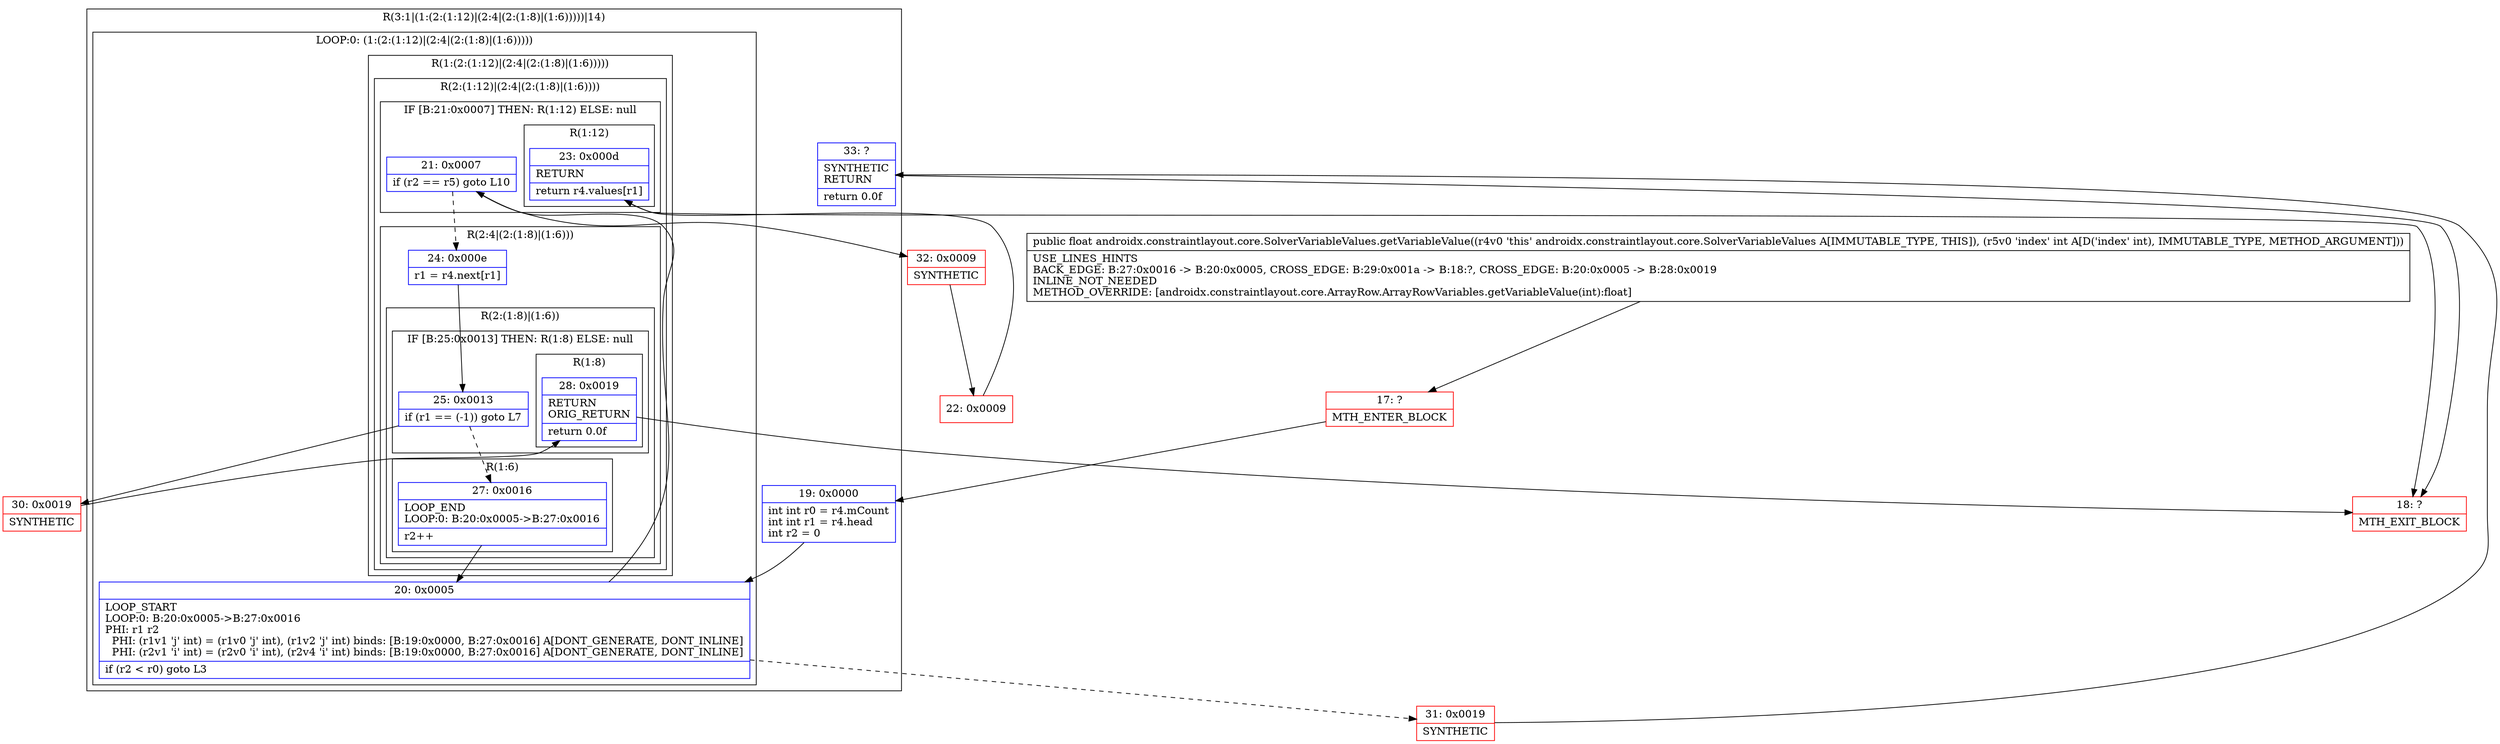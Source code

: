 digraph "CFG forandroidx.constraintlayout.core.SolverVariableValues.getVariableValue(I)F" {
subgraph cluster_Region_1542485302 {
label = "R(3:1|(1:(2:(1:12)|(2:4|(2:(1:8)|(1:6)))))|14)";
node [shape=record,color=blue];
Node_19 [shape=record,label="{19\:\ 0x0000|int int r0 = r4.mCount\lint int r1 = r4.head\lint r2 = 0\l}"];
subgraph cluster_LoopRegion_1808866016 {
label = "LOOP:0: (1:(2:(1:12)|(2:4|(2:(1:8)|(1:6)))))";
node [shape=record,color=blue];
Node_20 [shape=record,label="{20\:\ 0x0005|LOOP_START\lLOOP:0: B:20:0x0005\-\>B:27:0x0016\lPHI: r1 r2 \l  PHI: (r1v1 'j' int) = (r1v0 'j' int), (r1v2 'j' int) binds: [B:19:0x0000, B:27:0x0016] A[DONT_GENERATE, DONT_INLINE]\l  PHI: (r2v1 'i' int) = (r2v0 'i' int), (r2v4 'i' int) binds: [B:19:0x0000, B:27:0x0016] A[DONT_GENERATE, DONT_INLINE]\l|if (r2 \< r0) goto L3\l}"];
subgraph cluster_Region_1495803662 {
label = "R(1:(2:(1:12)|(2:4|(2:(1:8)|(1:6)))))";
node [shape=record,color=blue];
subgraph cluster_Region_228076539 {
label = "R(2:(1:12)|(2:4|(2:(1:8)|(1:6))))";
node [shape=record,color=blue];
subgraph cluster_IfRegion_1146340752 {
label = "IF [B:21:0x0007] THEN: R(1:12) ELSE: null";
node [shape=record,color=blue];
Node_21 [shape=record,label="{21\:\ 0x0007|if (r2 == r5) goto L10\l}"];
subgraph cluster_Region_1303661447 {
label = "R(1:12)";
node [shape=record,color=blue];
Node_23 [shape=record,label="{23\:\ 0x000d|RETURN\l|return r4.values[r1]\l}"];
}
}
subgraph cluster_Region_73845502 {
label = "R(2:4|(2:(1:8)|(1:6)))";
node [shape=record,color=blue];
Node_24 [shape=record,label="{24\:\ 0x000e|r1 = r4.next[r1]\l}"];
subgraph cluster_Region_1379130967 {
label = "R(2:(1:8)|(1:6))";
node [shape=record,color=blue];
subgraph cluster_IfRegion_364240578 {
label = "IF [B:25:0x0013] THEN: R(1:8) ELSE: null";
node [shape=record,color=blue];
Node_25 [shape=record,label="{25\:\ 0x0013|if (r1 == (\-1)) goto L7\l}"];
subgraph cluster_Region_1172711958 {
label = "R(1:8)";
node [shape=record,color=blue];
Node_28 [shape=record,label="{28\:\ 0x0019|RETURN\lORIG_RETURN\l|return 0.0f\l}"];
}
}
subgraph cluster_Region_1993392270 {
label = "R(1:6)";
node [shape=record,color=blue];
Node_27 [shape=record,label="{27\:\ 0x0016|LOOP_END\lLOOP:0: B:20:0x0005\-\>B:27:0x0016\l|r2++\l}"];
}
}
}
}
}
}
Node_33 [shape=record,label="{33\:\ ?|SYNTHETIC\lRETURN\l|return 0.0f\l}"];
}
Node_17 [shape=record,color=red,label="{17\:\ ?|MTH_ENTER_BLOCK\l}"];
Node_30 [shape=record,color=red,label="{30\:\ 0x0019|SYNTHETIC\l}"];
Node_18 [shape=record,color=red,label="{18\:\ ?|MTH_EXIT_BLOCK\l}"];
Node_32 [shape=record,color=red,label="{32\:\ 0x0009|SYNTHETIC\l}"];
Node_22 [shape=record,color=red,label="{22\:\ 0x0009}"];
Node_31 [shape=record,color=red,label="{31\:\ 0x0019|SYNTHETIC\l}"];
MethodNode[shape=record,label="{public float androidx.constraintlayout.core.SolverVariableValues.getVariableValue((r4v0 'this' androidx.constraintlayout.core.SolverVariableValues A[IMMUTABLE_TYPE, THIS]), (r5v0 'index' int A[D('index' int), IMMUTABLE_TYPE, METHOD_ARGUMENT]))  | USE_LINES_HINTS\lBACK_EDGE: B:27:0x0016 \-\> B:20:0x0005, CROSS_EDGE: B:29:0x001a \-\> B:18:?, CROSS_EDGE: B:20:0x0005 \-\> B:28:0x0019\lINLINE_NOT_NEEDED\lMETHOD_OVERRIDE: [androidx.constraintlayout.core.ArrayRow.ArrayRowVariables.getVariableValue(int):float]\l}"];
MethodNode -> Node_17;Node_19 -> Node_20;
Node_20 -> Node_21;
Node_20 -> Node_31[style=dashed];
Node_21 -> Node_24[style=dashed];
Node_21 -> Node_32;
Node_23 -> Node_18;
Node_24 -> Node_25;
Node_25 -> Node_27[style=dashed];
Node_25 -> Node_30;
Node_28 -> Node_18;
Node_27 -> Node_20;
Node_33 -> Node_18;
Node_17 -> Node_19;
Node_30 -> Node_28;
Node_32 -> Node_22;
Node_22 -> Node_23;
Node_31 -> Node_33;
}

